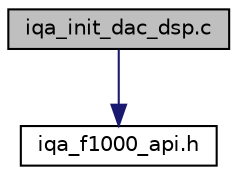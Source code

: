 digraph "iqa_init_dac_dsp.c"
{
  edge [fontname="Helvetica",fontsize="10",labelfontname="Helvetica",labelfontsize="10"];
  node [fontname="Helvetica",fontsize="10",shape=record];
  Node0 [label="iqa_init_dac_dsp.c",height=0.2,width=0.4,color="black", fillcolor="grey75", style="filled", fontcolor="black"];
  Node0 -> Node1 [color="midnightblue",fontsize="10",style="solid",fontname="Helvetica"];
  Node1 [label="iqa_f1000_api.h",height=0.2,width=0.4,color="black", fillcolor="white", style="filled",URL="$iqa__f1000__api_8h.html"];
}
